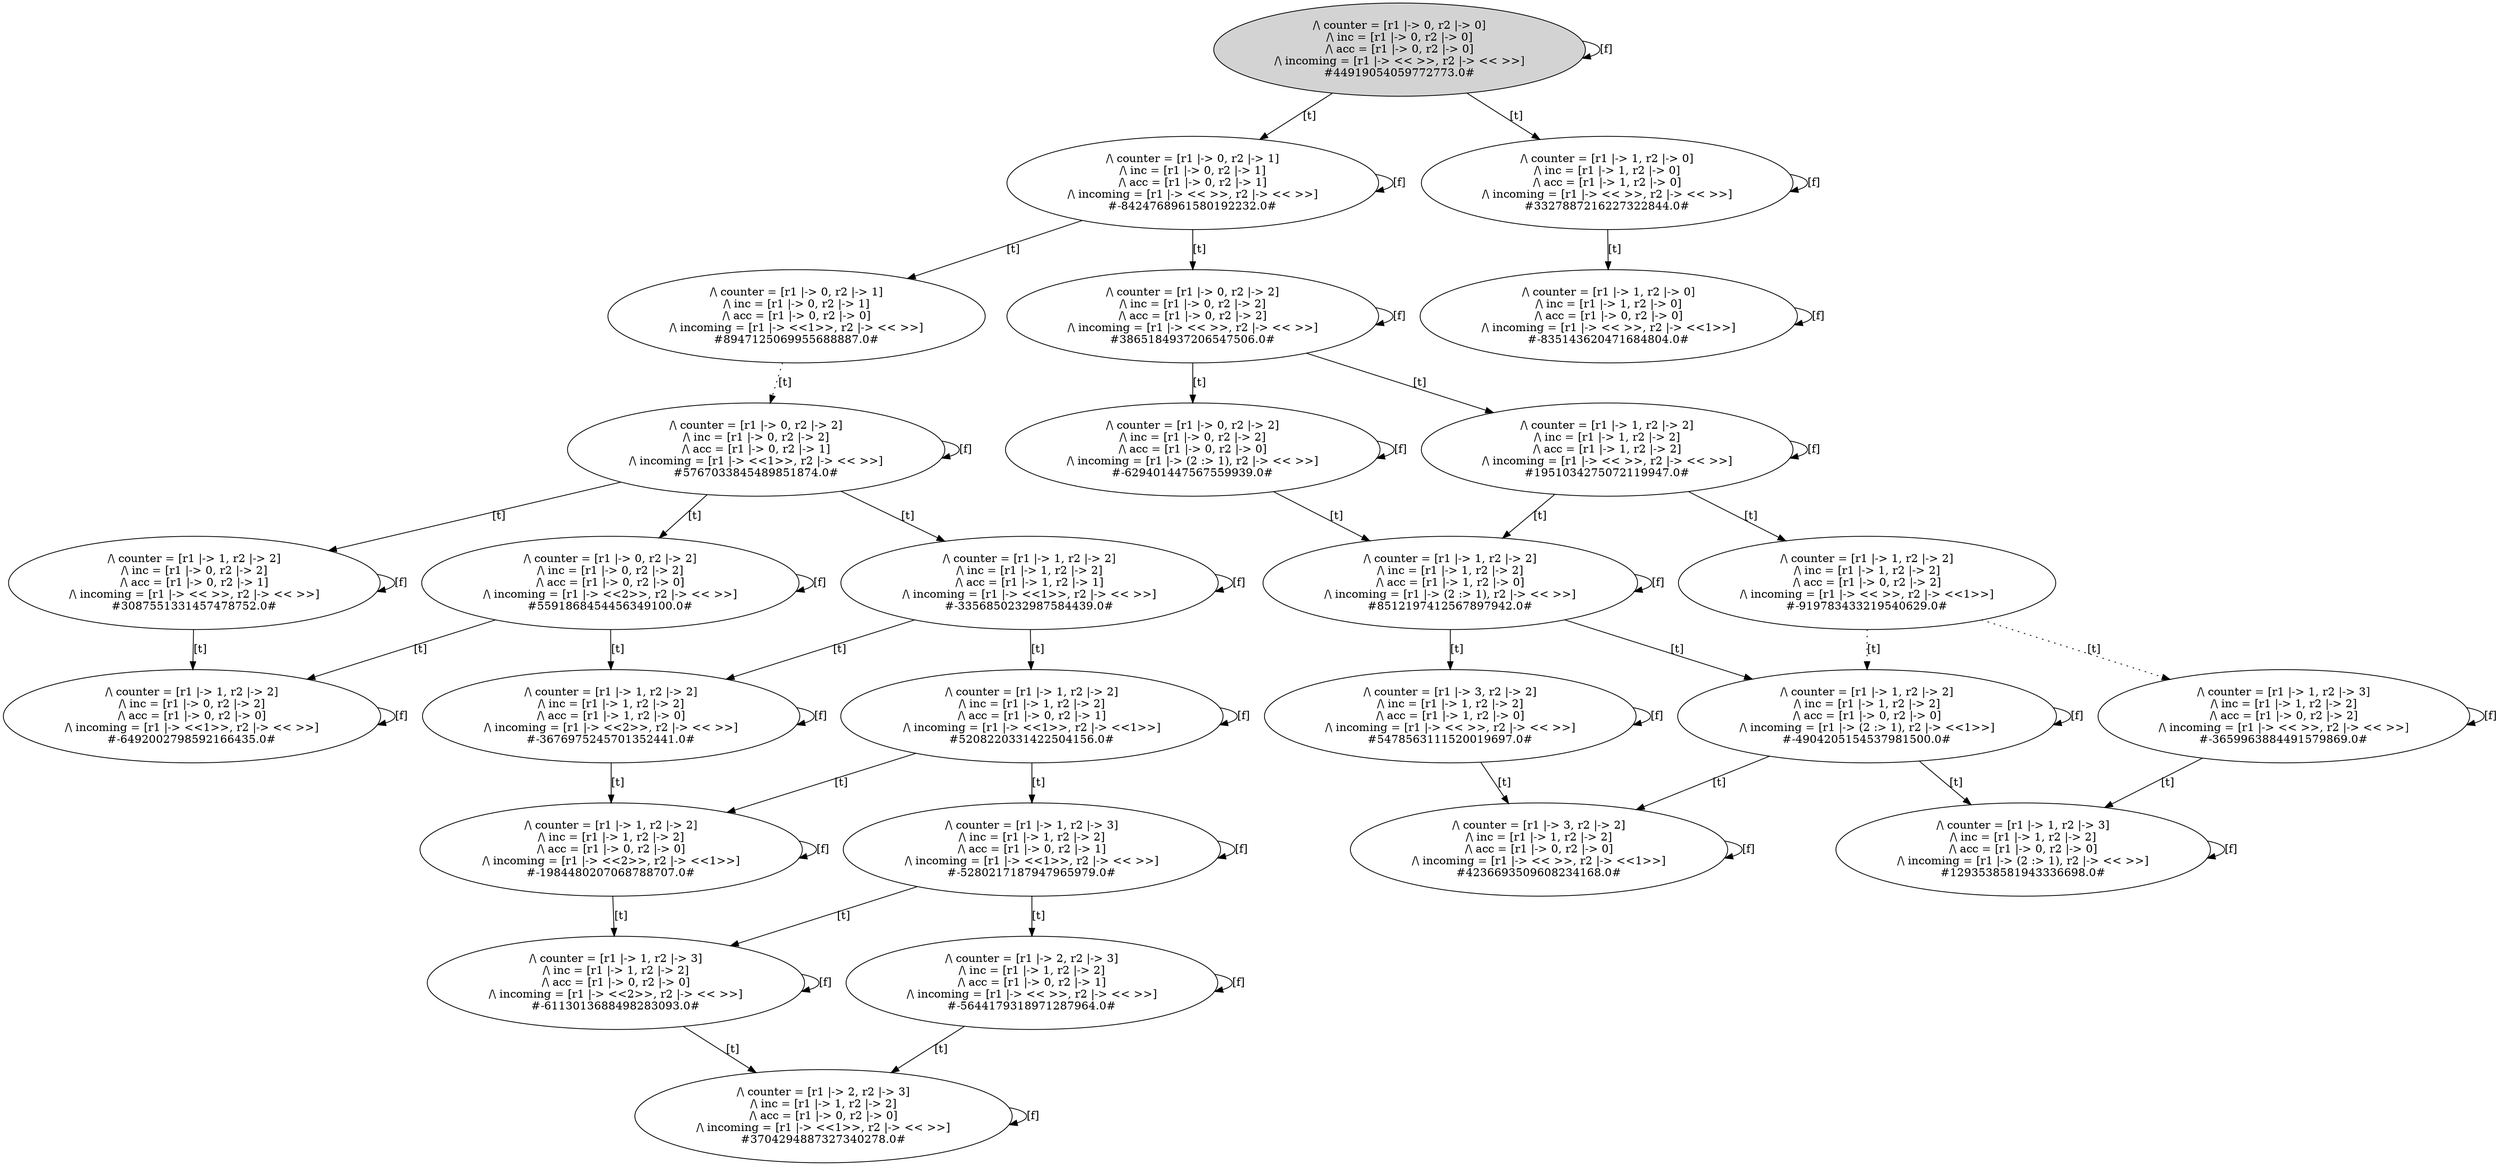 digraph DiskGraph {
"44919054059772773.0" [style = filled] [label="/\\ counter = [r1 |-> 0, r2 |-> 0]
/\\ inc = [r1 |-> 0, r2 |-> 0]
/\\ acc = [r1 |-> 0, r2 |-> 0]
/\\ incoming = [r1 |-> << >>, r2 |-> << >>]
#44919054059772773.0#"]
"44919054059772773.0" -> "44919054059772773.0" [label="[f]"];
"44919054059772773.0" [label="/\\ counter = [r1 |-> 0, r2 |-> 0]
/\\ inc = [r1 |-> 0, r2 |-> 0]
/\\ acc = [r1 |-> 0, r2 |-> 0]
/\\ incoming = [r1 |-> << >>, r2 |-> << >>]
#44919054059772773.0#"];
"44919054059772773.0" -> "-8424768961580192232.0" [label="[t]"];
"-8424768961580192232.0" [label="/\\ counter = [r1 |-> 0, r2 |-> 1]
/\\ inc = [r1 |-> 0, r2 |-> 1]
/\\ acc = [r1 |-> 0, r2 |-> 1]
/\\ incoming = [r1 |-> << >>, r2 |-> << >>]
#-8424768961580192232.0#"];
"44919054059772773.0" -> "3327887216227322844.0" [label="[t]"];
"3327887216227322844.0" [label="/\\ counter = [r1 |-> 1, r2 |-> 0]
/\\ inc = [r1 |-> 1, r2 |-> 0]
/\\ acc = [r1 |-> 1, r2 |-> 0]
/\\ incoming = [r1 |-> << >>, r2 |-> << >>]
#3327887216227322844.0#"];
"3327887216227322844.0" -> "-835143620471684804.0" [label="[t]"];
"-835143620471684804.0" [label="/\\ counter = [r1 |-> 1, r2 |-> 0]
/\\ inc = [r1 |-> 1, r2 |-> 0]
/\\ acc = [r1 |-> 0, r2 |-> 0]
/\\ incoming = [r1 |-> << >>, r2 |-> <<1>>]
#-835143620471684804.0#"];
"3327887216227322844.0" -> "3327887216227322844.0" [label="[f]"];
"3327887216227322844.0" [label="/\\ counter = [r1 |-> 1, r2 |-> 0]
/\\ inc = [r1 |-> 1, r2 |-> 0]
/\\ acc = [r1 |-> 1, r2 |-> 0]
/\\ incoming = [r1 |-> << >>, r2 |-> << >>]
#3327887216227322844.0#"];
"-8424768961580192232.0" -> "3865184937206547506.0" [label="[t]"];
"3865184937206547506.0" [label="/\\ counter = [r1 |-> 0, r2 |-> 2]
/\\ inc = [r1 |-> 0, r2 |-> 2]
/\\ acc = [r1 |-> 0, r2 |-> 2]
/\\ incoming = [r1 |-> << >>, r2 |-> << >>]
#3865184937206547506.0#"];
"-8424768961580192232.0" -> "8947125069955688887.0" [label="[t]"];
"8947125069955688887.0" [label="/\\ counter = [r1 |-> 0, r2 |-> 1]
/\\ inc = [r1 |-> 0, r2 |-> 1]
/\\ acc = [r1 |-> 0, r2 |-> 0]
/\\ incoming = [r1 |-> <<1>>, r2 |-> << >>]
#8947125069955688887.0#"];
"8947125069955688887.0" -> "5767033845489851874.0" [style="dotted"] [label="[t]"];
"-8424768961580192232.0" -> "-8424768961580192232.0" [label="[f]"];
"-8424768961580192232.0" [label="/\\ counter = [r1 |-> 0, r2 |-> 1]
/\\ inc = [r1 |-> 0, r2 |-> 1]
/\\ acc = [r1 |-> 0, r2 |-> 1]
/\\ incoming = [r1 |-> << >>, r2 |-> << >>]
#-8424768961580192232.0#"];
"3865184937206547506.0" -> "3865184937206547506.0" [label="[f]"];
"3865184937206547506.0" [label="/\\ counter = [r1 |-> 0, r2 |-> 2]
/\\ inc = [r1 |-> 0, r2 |-> 2]
/\\ acc = [r1 |-> 0, r2 |-> 2]
/\\ incoming = [r1 |-> << >>, r2 |-> << >>]
#3865184937206547506.0#"];
"3865184937206547506.0" -> "1951034275072119947.0" [label="[t]"];
"1951034275072119947.0" [label="/\\ counter = [r1 |-> 1, r2 |-> 2]
/\\ inc = [r1 |-> 1, r2 |-> 2]
/\\ acc = [r1 |-> 1, r2 |-> 2]
/\\ incoming = [r1 |-> << >>, r2 |-> << >>]
#1951034275072119947.0#"];
"3865184937206547506.0" -> "-629401447567559939.0" [label="[t]"];
"-629401447567559939.0" [label="/\\ counter = [r1 |-> 0, r2 |-> 2]
/\\ inc = [r1 |-> 0, r2 |-> 2]
/\\ acc = [r1 |-> 0, r2 |-> 0]
/\\ incoming = [r1 |-> (2 :> 1), r2 |-> << >>]
#-629401447567559939.0#"];
"-835143620471684804.0" -> "-835143620471684804.0" [label="[f]"];
"-835143620471684804.0" [label="/\\ counter = [r1 |-> 1, r2 |-> 0]
/\\ inc = [r1 |-> 1, r2 |-> 0]
/\\ acc = [r1 |-> 0, r2 |-> 0]
/\\ incoming = [r1 |-> << >>, r2 |-> <<1>>]
#-835143620471684804.0#"];
"1951034275072119947.0" -> "8512197412567897942.0" [label="[t]"];
"8512197412567897942.0" [label="/\\ counter = [r1 |-> 1, r2 |-> 2]
/\\ inc = [r1 |-> 1, r2 |-> 2]
/\\ acc = [r1 |-> 1, r2 |-> 0]
/\\ incoming = [r1 |-> (2 :> 1), r2 |-> << >>]
#8512197412567897942.0#"];
"1951034275072119947.0" -> "-919783433219540629.0" [label="[t]"];
"-919783433219540629.0" [label="/\\ counter = [r1 |-> 1, r2 |-> 2]
/\\ inc = [r1 |-> 1, r2 |-> 2]
/\\ acc = [r1 |-> 0, r2 |-> 2]
/\\ incoming = [r1 |-> << >>, r2 |-> <<1>>]
#-919783433219540629.0#"];
"-919783433219540629.0" -> "-4904205154537981500.0" [style="dotted"] [label="[t]"];
"-919783433219540629.0" -> "-3659963884491579869.0" [style="dotted"] [label="[t]"];
"1951034275072119947.0" -> "1951034275072119947.0" [label="[f]"];
"1951034275072119947.0" [label="/\\ counter = [r1 |-> 1, r2 |-> 2]
/\\ inc = [r1 |-> 1, r2 |-> 2]
/\\ acc = [r1 |-> 1, r2 |-> 2]
/\\ incoming = [r1 |-> << >>, r2 |-> << >>]
#1951034275072119947.0#"];
"5767033845489851874.0" -> "3087551331457478752.0" [label="[t]"];
"3087551331457478752.0" [label="/\\ counter = [r1 |-> 1, r2 |-> 2]
/\\ inc = [r1 |-> 0, r2 |-> 2]
/\\ acc = [r1 |-> 0, r2 |-> 1]
/\\ incoming = [r1 |-> << >>, r2 |-> << >>]
#3087551331457478752.0#"];
"5767033845489851874.0" -> "5767033845489851874.0" [label="[f]"];
"5767033845489851874.0" [label="/\\ counter = [r1 |-> 0, r2 |-> 2]
/\\ inc = [r1 |-> 0, r2 |-> 2]
/\\ acc = [r1 |-> 0, r2 |-> 1]
/\\ incoming = [r1 |-> <<1>>, r2 |-> << >>]
#5767033845489851874.0#"];
"5767033845489851874.0" -> "-3356850232987584439.0" [label="[t]"];
"-3356850232987584439.0" [label="/\\ counter = [r1 |-> 1, r2 |-> 2]
/\\ inc = [r1 |-> 1, r2 |-> 2]
/\\ acc = [r1 |-> 1, r2 |-> 1]
/\\ incoming = [r1 |-> <<1>>, r2 |-> << >>]
#-3356850232987584439.0#"];
"5767033845489851874.0" -> "5591868454456349100.0" [label="[t]"];
"5591868454456349100.0" [label="/\\ counter = [r1 |-> 0, r2 |-> 2]
/\\ inc = [r1 |-> 0, r2 |-> 2]
/\\ acc = [r1 |-> 0, r2 |-> 0]
/\\ incoming = [r1 |-> <<2>>, r2 |-> << >>]
#5591868454456349100.0#"];
"-629401447567559939.0" -> "8512197412567897942.0" [label="[t]"];
"8512197412567897942.0" [label="/\\ counter = [r1 |-> 1, r2 |-> 2]
/\\ inc = [r1 |-> 1, r2 |-> 2]
/\\ acc = [r1 |-> 1, r2 |-> 0]
/\\ incoming = [r1 |-> (2 :> 1), r2 |-> << >>]
#8512197412567897942.0#"];
"-629401447567559939.0" -> "-629401447567559939.0" [label="[f]"];
"-629401447567559939.0" [label="/\\ counter = [r1 |-> 0, r2 |-> 2]
/\\ inc = [r1 |-> 0, r2 |-> 2]
/\\ acc = [r1 |-> 0, r2 |-> 0]
/\\ incoming = [r1 |-> (2 :> 1), r2 |-> << >>]
#-629401447567559939.0#"];
"-3356850232987584439.0" -> "-3676975245701352441.0" [label="[t]"];
"-3676975245701352441.0" [label="/\\ counter = [r1 |-> 1, r2 |-> 2]
/\\ inc = [r1 |-> 1, r2 |-> 2]
/\\ acc = [r1 |-> 1, r2 |-> 0]
/\\ incoming = [r1 |-> <<2>>, r2 |-> << >>]
#-3676975245701352441.0#"];
"-3356850232987584439.0" -> "-3356850232987584439.0" [label="[f]"];
"-3356850232987584439.0" [label="/\\ counter = [r1 |-> 1, r2 |-> 2]
/\\ inc = [r1 |-> 1, r2 |-> 2]
/\\ acc = [r1 |-> 1, r2 |-> 1]
/\\ incoming = [r1 |-> <<1>>, r2 |-> << >>]
#-3356850232987584439.0#"];
"-3356850232987584439.0" -> "5208220331422504156.0" [label="[t]"];
"5208220331422504156.0" [label="/\\ counter = [r1 |-> 1, r2 |-> 2]
/\\ inc = [r1 |-> 1, r2 |-> 2]
/\\ acc = [r1 |-> 0, r2 |-> 1]
/\\ incoming = [r1 |-> <<1>>, r2 |-> <<1>>]
#5208220331422504156.0#"];
"3087551331457478752.0" -> "3087551331457478752.0" [label="[f]"];
"3087551331457478752.0" [label="/\\ counter = [r1 |-> 1, r2 |-> 2]
/\\ inc = [r1 |-> 0, r2 |-> 2]
/\\ acc = [r1 |-> 0, r2 |-> 1]
/\\ incoming = [r1 |-> << >>, r2 |-> << >>]
#3087551331457478752.0#"];
"3087551331457478752.0" -> "-6492002798592166435.0" [label="[t]"];
"-6492002798592166435.0" [label="/\\ counter = [r1 |-> 1, r2 |-> 2]
/\\ inc = [r1 |-> 0, r2 |-> 2]
/\\ acc = [r1 |-> 0, r2 |-> 0]
/\\ incoming = [r1 |-> <<1>>, r2 |-> << >>]
#-6492002798592166435.0#"];
"-4904205154537981500.0" -> "-4904205154537981500.0" [label="[f]"];
"-4904205154537981500.0" [label="/\\ counter = [r1 |-> 1, r2 |-> 2]
/\\ inc = [r1 |-> 1, r2 |-> 2]
/\\ acc = [r1 |-> 0, r2 |-> 0]
/\\ incoming = [r1 |-> (2 :> 1), r2 |-> <<1>>]
#-4904205154537981500.0#"];
"-4904205154537981500.0" -> "4236693509608234168.0" [label="[t]"];
"4236693509608234168.0" [label="/\\ counter = [r1 |-> 3, r2 |-> 2]
/\\ inc = [r1 |-> 1, r2 |-> 2]
/\\ acc = [r1 |-> 0, r2 |-> 0]
/\\ incoming = [r1 |-> << >>, r2 |-> <<1>>]
#4236693509608234168.0#"];
"-4904205154537981500.0" -> "1293538581943336698.0" [label="[t]"];
"1293538581943336698.0" [label="/\\ counter = [r1 |-> 1, r2 |-> 3]
/\\ inc = [r1 |-> 1, r2 |-> 2]
/\\ acc = [r1 |-> 0, r2 |-> 0]
/\\ incoming = [r1 |-> (2 :> 1), r2 |-> << >>]
#1293538581943336698.0#"];
"-3659963884491579869.0" -> "-3659963884491579869.0" [label="[f]"];
"-3659963884491579869.0" [label="/\\ counter = [r1 |-> 1, r2 |-> 3]
/\\ inc = [r1 |-> 1, r2 |-> 2]
/\\ acc = [r1 |-> 0, r2 |-> 2]
/\\ incoming = [r1 |-> << >>, r2 |-> << >>]
#-3659963884491579869.0#"];
"-3659963884491579869.0" -> "1293538581943336698.0" [label="[t]"];
"1293538581943336698.0" [label="/\\ counter = [r1 |-> 1, r2 |-> 3]
/\\ inc = [r1 |-> 1, r2 |-> 2]
/\\ acc = [r1 |-> 0, r2 |-> 0]
/\\ incoming = [r1 |-> (2 :> 1), r2 |-> << >>]
#1293538581943336698.0#"];
"5591868454456349100.0" -> "-3676975245701352441.0" [label="[t]"];
"-3676975245701352441.0" [label="/\\ counter = [r1 |-> 1, r2 |-> 2]
/\\ inc = [r1 |-> 1, r2 |-> 2]
/\\ acc = [r1 |-> 1, r2 |-> 0]
/\\ incoming = [r1 |-> <<2>>, r2 |-> << >>]
#-3676975245701352441.0#"];
"5591868454456349100.0" -> "5591868454456349100.0" [label="[f]"];
"5591868454456349100.0" [label="/\\ counter = [r1 |-> 0, r2 |-> 2]
/\\ inc = [r1 |-> 0, r2 |-> 2]
/\\ acc = [r1 |-> 0, r2 |-> 0]
/\\ incoming = [r1 |-> <<2>>, r2 |-> << >>]
#5591868454456349100.0#"];
"5591868454456349100.0" -> "-6492002798592166435.0" [label="[t]"];
"-6492002798592166435.0" [label="/\\ counter = [r1 |-> 1, r2 |-> 2]
/\\ inc = [r1 |-> 0, r2 |-> 2]
/\\ acc = [r1 |-> 0, r2 |-> 0]
/\\ incoming = [r1 |-> <<1>>, r2 |-> << >>]
#-6492002798592166435.0#"];
"8512197412567897942.0" -> "5478563111520019697.0" [label="[t]"];
"5478563111520019697.0" [label="/\\ counter = [r1 |-> 3, r2 |-> 2]
/\\ inc = [r1 |-> 1, r2 |-> 2]
/\\ acc = [r1 |-> 1, r2 |-> 0]
/\\ incoming = [r1 |-> << >>, r2 |-> << >>]
#5478563111520019697.0#"];
"8512197412567897942.0" -> "-4904205154537981500.0" [label="[t]"];
"-4904205154537981500.0" [label="/\\ counter = [r1 |-> 1, r2 |-> 2]
/\\ inc = [r1 |-> 1, r2 |-> 2]
/\\ acc = [r1 |-> 0, r2 |-> 0]
/\\ incoming = [r1 |-> (2 :> 1), r2 |-> <<1>>]
#-4904205154537981500.0#"];
"8512197412567897942.0" -> "8512197412567897942.0" [label="[f]"];
"8512197412567897942.0" [label="/\\ counter = [r1 |-> 1, r2 |-> 2]
/\\ inc = [r1 |-> 1, r2 |-> 2]
/\\ acc = [r1 |-> 1, r2 |-> 0]
/\\ incoming = [r1 |-> (2 :> 1), r2 |-> << >>]
#8512197412567897942.0#"];
"5208220331422504156.0" -> "-5280217187947965979.0" [label="[t]"];
"-5280217187947965979.0" [label="/\\ counter = [r1 |-> 1, r2 |-> 3]
/\\ inc = [r1 |-> 1, r2 |-> 2]
/\\ acc = [r1 |-> 0, r2 |-> 1]
/\\ incoming = [r1 |-> <<1>>, r2 |-> << >>]
#-5280217187947965979.0#"];
"5208220331422504156.0" -> "5208220331422504156.0" [label="[f]"];
"5208220331422504156.0" [label="/\\ counter = [r1 |-> 1, r2 |-> 2]
/\\ inc = [r1 |-> 1, r2 |-> 2]
/\\ acc = [r1 |-> 0, r2 |-> 1]
/\\ incoming = [r1 |-> <<1>>, r2 |-> <<1>>]
#5208220331422504156.0#"];
"5208220331422504156.0" -> "-1984480207068788707.0" [label="[t]"];
"-1984480207068788707.0" [label="/\\ counter = [r1 |-> 1, r2 |-> 2]
/\\ inc = [r1 |-> 1, r2 |-> 2]
/\\ acc = [r1 |-> 0, r2 |-> 0]
/\\ incoming = [r1 |-> <<2>>, r2 |-> <<1>>]
#-1984480207068788707.0#"];
"4236693509608234168.0" -> "4236693509608234168.0" [label="[f]"];
"4236693509608234168.0" [label="/\\ counter = [r1 |-> 3, r2 |-> 2]
/\\ inc = [r1 |-> 1, r2 |-> 2]
/\\ acc = [r1 |-> 0, r2 |-> 0]
/\\ incoming = [r1 |-> << >>, r2 |-> <<1>>]
#4236693509608234168.0#"];
"1293538581943336698.0" -> "1293538581943336698.0" [label="[f]"];
"1293538581943336698.0" [label="/\\ counter = [r1 |-> 1, r2 |-> 3]
/\\ inc = [r1 |-> 1, r2 |-> 2]
/\\ acc = [r1 |-> 0, r2 |-> 0]
/\\ incoming = [r1 |-> (2 :> 1), r2 |-> << >>]
#1293538581943336698.0#"];
"-6492002798592166435.0" -> "-6492002798592166435.0" [label="[f]"];
"-6492002798592166435.0" [label="/\\ counter = [r1 |-> 1, r2 |-> 2]
/\\ inc = [r1 |-> 0, r2 |-> 2]
/\\ acc = [r1 |-> 0, r2 |-> 0]
/\\ incoming = [r1 |-> <<1>>, r2 |-> << >>]
#-6492002798592166435.0#"];
"-3676975245701352441.0" -> "-3676975245701352441.0" [label="[f]"];
"-3676975245701352441.0" [label="/\\ counter = [r1 |-> 1, r2 |-> 2]
/\\ inc = [r1 |-> 1, r2 |-> 2]
/\\ acc = [r1 |-> 1, r2 |-> 0]
/\\ incoming = [r1 |-> <<2>>, r2 |-> << >>]
#-3676975245701352441.0#"];
"-3676975245701352441.0" -> "-1984480207068788707.0" [label="[t]"];
"-1984480207068788707.0" [label="/\\ counter = [r1 |-> 1, r2 |-> 2]
/\\ inc = [r1 |-> 1, r2 |-> 2]
/\\ acc = [r1 |-> 0, r2 |-> 0]
/\\ incoming = [r1 |-> <<2>>, r2 |-> <<1>>]
#-1984480207068788707.0#"];
"-5280217187947965979.0" -> "-5644179318971287964.0" [label="[t]"];
"-5644179318971287964.0" [label="/\\ counter = [r1 |-> 2, r2 |-> 3]
/\\ inc = [r1 |-> 1, r2 |-> 2]
/\\ acc = [r1 |-> 0, r2 |-> 1]
/\\ incoming = [r1 |-> << >>, r2 |-> << >>]
#-5644179318971287964.0#"];
"-5280217187947965979.0" -> "-5280217187947965979.0" [label="[f]"];
"-5280217187947965979.0" [label="/\\ counter = [r1 |-> 1, r2 |-> 3]
/\\ inc = [r1 |-> 1, r2 |-> 2]
/\\ acc = [r1 |-> 0, r2 |-> 1]
/\\ incoming = [r1 |-> <<1>>, r2 |-> << >>]
#-5280217187947965979.0#"];
"-5280217187947965979.0" -> "-6113013688498283093.0" [label="[t]"];
"-6113013688498283093.0" [label="/\\ counter = [r1 |-> 1, r2 |-> 3]
/\\ inc = [r1 |-> 1, r2 |-> 2]
/\\ acc = [r1 |-> 0, r2 |-> 0]
/\\ incoming = [r1 |-> <<2>>, r2 |-> << >>]
#-6113013688498283093.0#"];
"-5644179318971287964.0" -> "-5644179318971287964.0" [label="[f]"];
"-5644179318971287964.0" [label="/\\ counter = [r1 |-> 2, r2 |-> 3]
/\\ inc = [r1 |-> 1, r2 |-> 2]
/\\ acc = [r1 |-> 0, r2 |-> 1]
/\\ incoming = [r1 |-> << >>, r2 |-> << >>]
#-5644179318971287964.0#"];
"-5644179318971287964.0" -> "3704294887327340278.0" [label="[t]"];
"3704294887327340278.0" [label="/\\ counter = [r1 |-> 2, r2 |-> 3]
/\\ inc = [r1 |-> 1, r2 |-> 2]
/\\ acc = [r1 |-> 0, r2 |-> 0]
/\\ incoming = [r1 |-> <<1>>, r2 |-> << >>]
#3704294887327340278.0#"];
"5478563111520019697.0" -> "5478563111520019697.0" [label="[f]"];
"5478563111520019697.0" [label="/\\ counter = [r1 |-> 3, r2 |-> 2]
/\\ inc = [r1 |-> 1, r2 |-> 2]
/\\ acc = [r1 |-> 1, r2 |-> 0]
/\\ incoming = [r1 |-> << >>, r2 |-> << >>]
#5478563111520019697.0#"];
"5478563111520019697.0" -> "4236693509608234168.0" [label="[t]"];
"4236693509608234168.0" [label="/\\ counter = [r1 |-> 3, r2 |-> 2]
/\\ inc = [r1 |-> 1, r2 |-> 2]
/\\ acc = [r1 |-> 0, r2 |-> 0]
/\\ incoming = [r1 |-> << >>, r2 |-> <<1>>]
#4236693509608234168.0#"];
"-1984480207068788707.0" -> "-6113013688498283093.0" [label="[t]"];
"-6113013688498283093.0" [label="/\\ counter = [r1 |-> 1, r2 |-> 3]
/\\ inc = [r1 |-> 1, r2 |-> 2]
/\\ acc = [r1 |-> 0, r2 |-> 0]
/\\ incoming = [r1 |-> <<2>>, r2 |-> << >>]
#-6113013688498283093.0#"];
"-1984480207068788707.0" -> "-1984480207068788707.0" [label="[f]"];
"-1984480207068788707.0" [label="/\\ counter = [r1 |-> 1, r2 |-> 2]
/\\ inc = [r1 |-> 1, r2 |-> 2]
/\\ acc = [r1 |-> 0, r2 |-> 0]
/\\ incoming = [r1 |-> <<2>>, r2 |-> <<1>>]
#-1984480207068788707.0#"];
"3704294887327340278.0" -> "3704294887327340278.0" [label="[f]"];
"3704294887327340278.0" [label="/\\ counter = [r1 |-> 2, r2 |-> 3]
/\\ inc = [r1 |-> 1, r2 |-> 2]
/\\ acc = [r1 |-> 0, r2 |-> 0]
/\\ incoming = [r1 |-> <<1>>, r2 |-> << >>]
#3704294887327340278.0#"];
"-6113013688498283093.0" -> "3704294887327340278.0" [label="[t]"];
"3704294887327340278.0" [label="/\\ counter = [r1 |-> 2, r2 |-> 3]
/\\ inc = [r1 |-> 1, r2 |-> 2]
/\\ acc = [r1 |-> 0, r2 |-> 0]
/\\ incoming = [r1 |-> <<1>>, r2 |-> << >>]
#3704294887327340278.0#"];
"-6113013688498283093.0" -> "-6113013688498283093.0" [label="[f]"];
"-6113013688498283093.0" [label="/\\ counter = [r1 |-> 1, r2 |-> 3]
/\\ inc = [r1 |-> 1, r2 |-> 2]
/\\ acc = [r1 |-> 0, r2 |-> 0]
/\\ incoming = [r1 |-> <<2>>, r2 |-> << >>]
#-6113013688498283093.0#"];
}